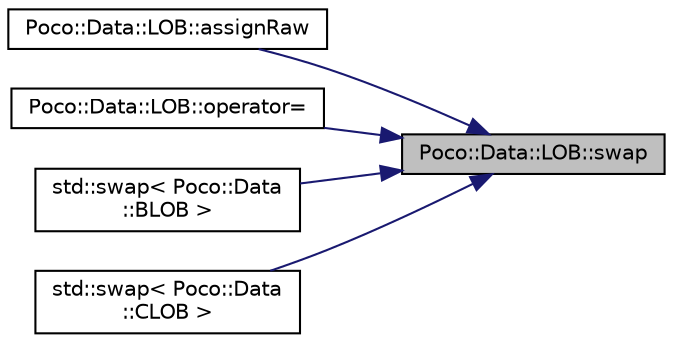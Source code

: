 digraph "Poco::Data::LOB::swap"
{
 // LATEX_PDF_SIZE
  edge [fontname="Helvetica",fontsize="10",labelfontname="Helvetica",labelfontsize="10"];
  node [fontname="Helvetica",fontsize="10",shape=record];
  rankdir="RL";
  Node1 [label="Poco::Data::LOB::swap",height=0.2,width=0.4,color="black", fillcolor="grey75", style="filled", fontcolor="black",tooltip="Swaps the LOB with another one."];
  Node1 -> Node2 [dir="back",color="midnightblue",fontsize="10",style="solid"];
  Node2 [label="Poco::Data::LOB::assignRaw",height=0.2,width=0.4,color="black", fillcolor="white", style="filled",URL="$classPoco_1_1Data_1_1LOB.html#acd91d95266b0cfe3f42f066d8d64eb27",tooltip="Assigns raw content to internal storage."];
  Node1 -> Node3 [dir="back",color="midnightblue",fontsize="10",style="solid"];
  Node3 [label="Poco::Data::LOB::operator=",height=0.2,width=0.4,color="black", fillcolor="white", style="filled",URL="$classPoco_1_1Data_1_1LOB.html#ac5938bb395b9d032629c76f4a7b6eb80",tooltip="Assignment operator."];
  Node1 -> Node4 [dir="back",color="midnightblue",fontsize="10",style="solid"];
  Node4 [label="std::swap\< Poco::Data\l::BLOB \>",height=0.2,width=0.4,color="black", fillcolor="white", style="filled",URL="$namespacestd.html#aab44b0cfee82ee17f4b28b585dba4e55",tooltip="Full template specalization of std:::swap for BLOB."];
  Node1 -> Node5 [dir="back",color="midnightblue",fontsize="10",style="solid"];
  Node5 [label="std::swap\< Poco::Data\l::CLOB \>",height=0.2,width=0.4,color="black", fillcolor="white", style="filled",URL="$namespacestd.html#a67118d53cc534637f680b969416f1a25",tooltip="Full template specalization of std:::swap for CLOB."];
}
